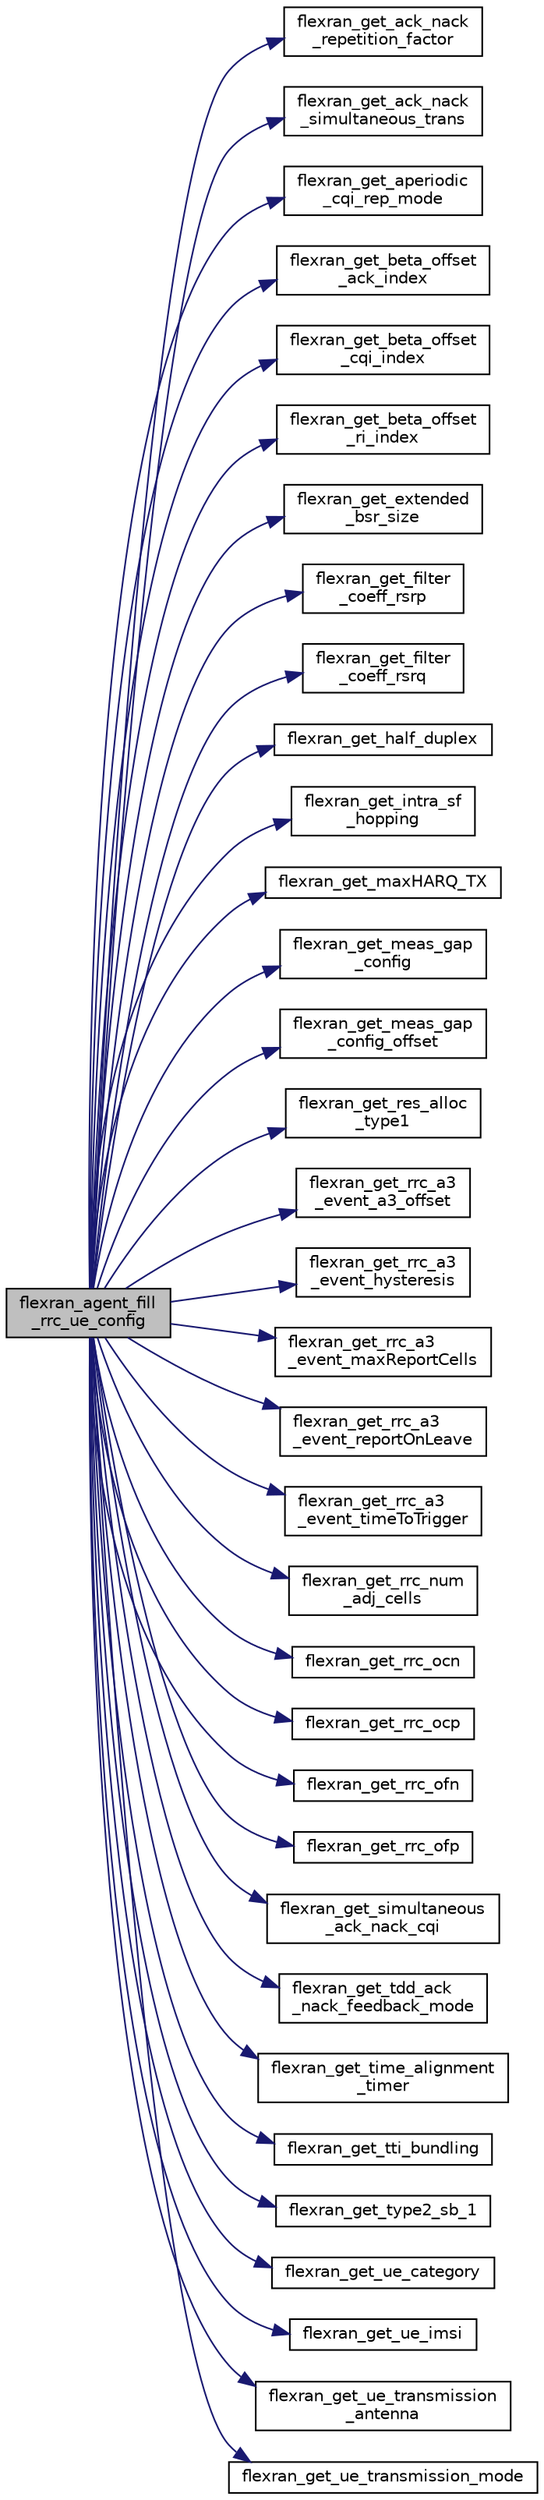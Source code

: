 digraph "flexran_agent_fill_rrc_ue_config"
{
 // LATEX_PDF_SIZE
  edge [fontname="Helvetica",fontsize="10",labelfontname="Helvetica",labelfontsize="10"];
  node [fontname="Helvetica",fontsize="10",shape=record];
  rankdir="LR";
  Node1 [label="flexran_agent_fill\l_rrc_ue_config",height=0.2,width=0.4,color="black", fillcolor="grey75", style="filled", fontcolor="black",tooltip=" "];
  Node1 -> Node2 [color="midnightblue",fontsize="10",style="solid",fontname="Helvetica"];
  Node2 [label="flexran_get_ack_nack\l_repetition_factor",height=0.2,width=0.4,color="black", fillcolor="white", style="filled",URL="$flexran__agent__ran__api_8c.html#af47b5918aad6111c047bb7bc9a3ac390",tooltip=" "];
  Node1 -> Node3 [color="midnightblue",fontsize="10",style="solid",fontname="Helvetica"];
  Node3 [label="flexran_get_ack_nack\l_simultaneous_trans",height=0.2,width=0.4,color="black", fillcolor="white", style="filled",URL="$flexran__agent__ran__api_8c.html#aec24d0d993766dd43eb26990a308e386",tooltip=" "];
  Node1 -> Node4 [color="midnightblue",fontsize="10",style="solid",fontname="Helvetica"];
  Node4 [label="flexran_get_aperiodic\l_cqi_rep_mode",height=0.2,width=0.4,color="black", fillcolor="white", style="filled",URL="$flexran__agent__ran__api_8c.html#a01019be91ee7aa3b42ff764f16d67b35",tooltip=" "];
  Node1 -> Node5 [color="midnightblue",fontsize="10",style="solid",fontname="Helvetica"];
  Node5 [label="flexran_get_beta_offset\l_ack_index",height=0.2,width=0.4,color="black", fillcolor="white", style="filled",URL="$flexran__agent__ran__api_8c.html#a7a29acc0938aaafdccb1155006797f86",tooltip=" "];
  Node1 -> Node6 [color="midnightblue",fontsize="10",style="solid",fontname="Helvetica"];
  Node6 [label="flexran_get_beta_offset\l_cqi_index",height=0.2,width=0.4,color="black", fillcolor="white", style="filled",URL="$flexran__agent__ran__api_8c.html#aa6b1019d0e25bdbae5bbb29947a302e3",tooltip=" "];
  Node1 -> Node7 [color="midnightblue",fontsize="10",style="solid",fontname="Helvetica"];
  Node7 [label="flexran_get_beta_offset\l_ri_index",height=0.2,width=0.4,color="black", fillcolor="white", style="filled",URL="$flexran__agent__ran__api_8c.html#a1379e48ac3a56f1430751d6440cafc53",tooltip=" "];
  Node1 -> Node8 [color="midnightblue",fontsize="10",style="solid",fontname="Helvetica"];
  Node8 [label="flexran_get_extended\l_bsr_size",height=0.2,width=0.4,color="black", fillcolor="white", style="filled",URL="$flexran__agent__ran__api_8c.html#a73cb2b43d7ee8e78697c1a93227b1382",tooltip=" "];
  Node1 -> Node9 [color="midnightblue",fontsize="10",style="solid",fontname="Helvetica"];
  Node9 [label="flexran_get_filter\l_coeff_rsrp",height=0.2,width=0.4,color="black", fillcolor="white", style="filled",URL="$flexran__agent__ran__api_8c.html#a0177efd16d7965ea5ca3c2248f9c0e88",tooltip=" "];
  Node1 -> Node10 [color="midnightblue",fontsize="10",style="solid",fontname="Helvetica"];
  Node10 [label="flexran_get_filter\l_coeff_rsrq",height=0.2,width=0.4,color="black", fillcolor="white", style="filled",URL="$flexran__agent__ran__api_8c.html#abe8240188cfffa97323daffdb2b92554",tooltip=" "];
  Node1 -> Node11 [color="midnightblue",fontsize="10",style="solid",fontname="Helvetica"];
  Node11 [label="flexran_get_half_duplex",height=0.2,width=0.4,color="black", fillcolor="white", style="filled",URL="$flexran__agent__ran__api_8c.html#a8aa6e7e5d3760775896ce04dda6bb7a1",tooltip=" "];
  Node1 -> Node12 [color="midnightblue",fontsize="10",style="solid",fontname="Helvetica"];
  Node12 [label="flexran_get_intra_sf\l_hopping",height=0.2,width=0.4,color="black", fillcolor="white", style="filled",URL="$flexran__agent__ran__api_8c.html#a93d4b0d9b3a76544dc47dab88b3de927",tooltip=" "];
  Node1 -> Node13 [color="midnightblue",fontsize="10",style="solid",fontname="Helvetica"];
  Node13 [label="flexran_get_maxHARQ_TX",height=0.2,width=0.4,color="black", fillcolor="white", style="filled",URL="$flexran__agent__ran__api_8c.html#adb95322a8e435bad8da5e76ffa30af84",tooltip=" "];
  Node1 -> Node14 [color="midnightblue",fontsize="10",style="solid",fontname="Helvetica"];
  Node14 [label="flexran_get_meas_gap\l_config",height=0.2,width=0.4,color="black", fillcolor="white", style="filled",URL="$flexran__agent__ran__api_8c.html#afb098ccf4903eb15388ea7f76ccdbeb9",tooltip=" "];
  Node1 -> Node15 [color="midnightblue",fontsize="10",style="solid",fontname="Helvetica"];
  Node15 [label="flexran_get_meas_gap\l_config_offset",height=0.2,width=0.4,color="black", fillcolor="white", style="filled",URL="$flexran__agent__ran__api_8c.html#ae513b169094b899a9b212e6e48775c04",tooltip=" "];
  Node1 -> Node16 [color="midnightblue",fontsize="10",style="solid",fontname="Helvetica"];
  Node16 [label="flexran_get_res_alloc\l_type1",height=0.2,width=0.4,color="black", fillcolor="white", style="filled",URL="$flexran__agent__ran__api_8c.html#a4f672b19236aaf6f81ec5c295e15b639",tooltip=" "];
  Node1 -> Node17 [color="midnightblue",fontsize="10",style="solid",fontname="Helvetica"];
  Node17 [label="flexran_get_rrc_a3\l_event_a3_offset",height=0.2,width=0.4,color="black", fillcolor="white", style="filled",URL="$flexran__agent__ran__api_8c.html#a0bc96faf5354229c154fbcf849ceb4e5",tooltip=" "];
  Node1 -> Node18 [color="midnightblue",fontsize="10",style="solid",fontname="Helvetica"];
  Node18 [label="flexran_get_rrc_a3\l_event_hysteresis",height=0.2,width=0.4,color="black", fillcolor="white", style="filled",URL="$flexran__agent__ran__api_8c.html#aefc679778216174ad3194c2a2e3b3b29",tooltip=" "];
  Node1 -> Node19 [color="midnightblue",fontsize="10",style="solid",fontname="Helvetica"];
  Node19 [label="flexran_get_rrc_a3\l_event_maxReportCells",height=0.2,width=0.4,color="black", fillcolor="white", style="filled",URL="$flexran__agent__ran__api_8c.html#af123e991ff4f95dec524f90a01ecc2fa",tooltip=" "];
  Node1 -> Node20 [color="midnightblue",fontsize="10",style="solid",fontname="Helvetica"];
  Node20 [label="flexran_get_rrc_a3\l_event_reportOnLeave",height=0.2,width=0.4,color="black", fillcolor="white", style="filled",URL="$flexran__agent__ran__api_8c.html#a0e75e54cc000c5bca424a152769afee7",tooltip=" "];
  Node1 -> Node21 [color="midnightblue",fontsize="10",style="solid",fontname="Helvetica"];
  Node21 [label="flexran_get_rrc_a3\l_event_timeToTrigger",height=0.2,width=0.4,color="black", fillcolor="white", style="filled",URL="$flexran__agent__ran__api_8c.html#a9fcd24804e4b31c991f2d8b32b955596",tooltip=" "];
  Node1 -> Node22 [color="midnightblue",fontsize="10",style="solid",fontname="Helvetica"];
  Node22 [label="flexran_get_rrc_num\l_adj_cells",height=0.2,width=0.4,color="black", fillcolor="white", style="filled",URL="$flexran__agent__ran__api_8c.html#af86d8167e7bf30154b7919ec70286d35",tooltip=" "];
  Node1 -> Node23 [color="midnightblue",fontsize="10",style="solid",fontname="Helvetica"];
  Node23 [label="flexran_get_rrc_ocn",height=0.2,width=0.4,color="black", fillcolor="white", style="filled",URL="$flexran__agent__ran__api_8c.html#afe0cebc8b141bbb732f7cc92b5ebc85d",tooltip=" "];
  Node1 -> Node24 [color="midnightblue",fontsize="10",style="solid",fontname="Helvetica"];
  Node24 [label="flexran_get_rrc_ocp",height=0.2,width=0.4,color="black", fillcolor="white", style="filled",URL="$flexran__agent__ran__api_8c.html#ac9e0c300b24f500a9071cbac503cfb5b",tooltip=" "];
  Node1 -> Node25 [color="midnightblue",fontsize="10",style="solid",fontname="Helvetica"];
  Node25 [label="flexran_get_rrc_ofn",height=0.2,width=0.4,color="black", fillcolor="white", style="filled",URL="$flexran__agent__ran__api_8c.html#a161bc4a7f4b9e5866e7e2c8e94d66dd8",tooltip=" "];
  Node1 -> Node26 [color="midnightblue",fontsize="10",style="solid",fontname="Helvetica"];
  Node26 [label="flexran_get_rrc_ofp",height=0.2,width=0.4,color="black", fillcolor="white", style="filled",URL="$flexran__agent__ran__api_8c.html#ae608e4fb1f39f1a1b00d75e5e560df6e",tooltip=" "];
  Node1 -> Node27 [color="midnightblue",fontsize="10",style="solid",fontname="Helvetica"];
  Node27 [label="flexran_get_simultaneous\l_ack_nack_cqi",height=0.2,width=0.4,color="black", fillcolor="white", style="filled",URL="$flexran__agent__ran__api_8c.html#a3d9fc02a6aabe029798f71dfab1ead4e",tooltip=" "];
  Node1 -> Node28 [color="midnightblue",fontsize="10",style="solid",fontname="Helvetica"];
  Node28 [label="flexran_get_tdd_ack\l_nack_feedback_mode",height=0.2,width=0.4,color="black", fillcolor="white", style="filled",URL="$flexran__agent__ran__api_8c.html#a9d0c1b5749b9dce4acb3766a42f9e966",tooltip=" "];
  Node1 -> Node29 [color="midnightblue",fontsize="10",style="solid",fontname="Helvetica"];
  Node29 [label="flexran_get_time_alignment\l_timer",height=0.2,width=0.4,color="black", fillcolor="white", style="filled",URL="$flexran__agent__ran__api_8c.html#a6aecd6610451107efd1b85a245e9b6cf",tooltip=" "];
  Node1 -> Node30 [color="midnightblue",fontsize="10",style="solid",fontname="Helvetica"];
  Node30 [label="flexran_get_tti_bundling",height=0.2,width=0.4,color="black", fillcolor="white", style="filled",URL="$flexran__agent__ran__api_8c.html#a5c7200e10a0bb91e6c1dd10b58987279",tooltip=" "];
  Node1 -> Node31 [color="midnightblue",fontsize="10",style="solid",fontname="Helvetica"];
  Node31 [label="flexran_get_type2_sb_1",height=0.2,width=0.4,color="black", fillcolor="white", style="filled",URL="$flexran__agent__ran__api_8c.html#a98b5bad52cbbdfd84c3cf4ed0c1bc2a7",tooltip=" "];
  Node1 -> Node32 [color="midnightblue",fontsize="10",style="solid",fontname="Helvetica"];
  Node32 [label="flexran_get_ue_category",height=0.2,width=0.4,color="black", fillcolor="white", style="filled",URL="$flexran__agent__ran__api_8c.html#aeed359f683b0ae5db841ec7d37acd5a0",tooltip=" "];
  Node1 -> Node33 [color="midnightblue",fontsize="10",style="solid",fontname="Helvetica"];
  Node33 [label="flexran_get_ue_imsi",height=0.2,width=0.4,color="black", fillcolor="white", style="filled",URL="$flexran__agent__ran__api_8c.html#ad6b1da9bfcdf36ed36f2e95637a1f1ae",tooltip=" "];
  Node1 -> Node34 [color="midnightblue",fontsize="10",style="solid",fontname="Helvetica"];
  Node34 [label="flexran_get_ue_transmission\l_antenna",height=0.2,width=0.4,color="black", fillcolor="white", style="filled",URL="$flexran__agent__ran__api_8c.html#a3228b6badd598c77b8582b5134727424",tooltip=" "];
  Node1 -> Node35 [color="midnightblue",fontsize="10",style="solid",fontname="Helvetica"];
  Node35 [label="flexran_get_ue_transmission_mode",height=0.2,width=0.4,color="black", fillcolor="white", style="filled",URL="$flexran__agent__ran__api_8c.html#ac09d6e8e9a3648a54b5a14c93935b782",tooltip=" "];
}
